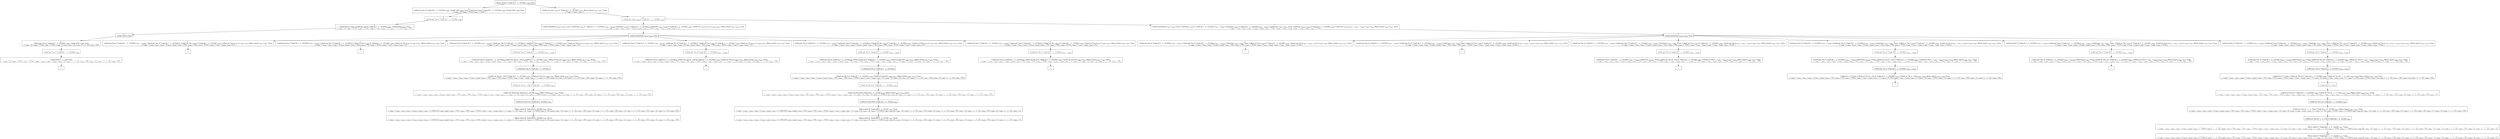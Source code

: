 digraph {
    graph [rankdir=TB
          ,bgcolor=transparent];
    node [shape=box
         ,fillcolor=white
         ,style=filled];
    0 [label=<O <BR/> Memo check (C Triple [[] 1 : 2 : [3] [0]]) v<SUB>1380</SUB> Trueo>];
    1 [label=<C <BR/> Unfold get One (C Triple [[] 1 : 2 : [3] [0]]) v<SUB>1408</SUB>, Unfold isNil v<SUB>1408</SUB> Trueo, Unfold get Two (C Triple [[] 1 : 2 : [3] [0]]) v<SUB>1409</SUB>, Unfold isNil v<SUB>1409</SUB> Trueo <BR/>  [ v<SUB>1380</SUB> &rarr; [], v<SUB>1406</SUB> &rarr; Trueo, v<SUB>1407</SUB> &rarr; Trueo ] >];
    2 [label=<C <BR/> Unfold one_step v<SUB>1410</SUB> (C Triple [[] 1 : 2 : [3] [0]]) v<SUB>1412</SUB>, Memo check v<SUB>1412</SUB> v<SUB>1411</SUB> Trueo <BR/>  [ v<SUB>1380</SUB> &rarr; v<SUB>1410</SUB> : v<SUB>1411</SUB> ] >];
    3 [label=<O <BR/> Unfold get One (C Triple [[] 1 : 2 : [3] [0]]) v<SUB>1408</SUB>>];
    4 [label=<C <BR/> Unfold isNil [] Trueo, Unfold get Two (C Triple [[] 1 : 2 : [3] [0]]) v<SUB>1409</SUB>, Unfold isNil v<SUB>1409</SUB> Trueo <BR/>  [ v<SUB>1380</SUB> &rarr; [], v<SUB>1406</SUB> &rarr; Trueo, v<SUB>1407</SUB> &rarr; Trueo, v<SUB>1408</SUB> &rarr; v<SUB>1413</SUB>, v<SUB>1413</SUB> &rarr; [], v<SUB>1414</SUB> &rarr; 1 : 2 : [3], v<SUB>1415</SUB> &rarr; [0] ] >];
    5 [label=<O <BR/> Unfold isNil [] Trueo>];
    6 [label=<C <BR/> Unfold get Two (C Triple [[] 1 : 2 : [3] [0]]) v<SUB>1409</SUB>, Unfold isNil v<SUB>1409</SUB> Trueo <BR/>  [ v<SUB>1380</SUB> &rarr; [], v<SUB>1406</SUB> &rarr; Trueo, v<SUB>1407</SUB> &rarr; Trueo, v<SUB>1408</SUB> &rarr; v<SUB>1413</SUB>, v<SUB>1413</SUB> &rarr; [], v<SUB>1414</SUB> &rarr; 1 : 2 : [3], v<SUB>1415</SUB> &rarr; [0] ] >];
    7 [label=<O <BR/> Unfold get Two (C Triple [[] 1 : 2 : [3] [0]]) v<SUB>1409</SUB>>];
    8 [label=<C <BR/> Unfold isNil (1 : 2 : [3]) Trueo <BR/>  [ v<SUB>1380</SUB> &rarr; [], v<SUB>1406</SUB> &rarr; Trueo, v<SUB>1407</SUB> &rarr; Trueo, v<SUB>1408</SUB> &rarr; v<SUB>1413</SUB>, v<SUB>1409</SUB> &rarr; v<SUB>1419</SUB>, v<SUB>1413</SUB> &rarr; [], v<SUB>1414</SUB> &rarr; 1 : 2 : [3], v<SUB>1415</SUB> &rarr; [0], v<SUB>1418</SUB> &rarr; [], v<SUB>1419</SUB> &rarr; 1 : 2 : [3], v<SUB>1420</SUB> &rarr; [0] ] >];
    9 [label=<_|_>];
    10 [label=<O <BR/> Unfold one_step v<SUB>1410</SUB> (C Triple [[] 1 : 2 : [3] [0]]) v<SUB>1412</SUB>>];
    11 [label=<C <BR/> Unfold notEqStick v<SUB>1413</SUB> v<SUB>1414</SUB> Trueo, Unfold get v<SUB>1413</SUB> (C Triple [[] 1 : 2 : [3] [0]]) (v<SUB>1417</SUB> : v<SUB>1418</SUB>), Unfold get v<SUB>1414</SUB> (C Triple [[] 1 : 2 : [3] [0]]) [], Unfold set v<SUB>1413</SUB> v<SUB>1418</SUB> (C Triple [[] 1 : 2 : [3] [0]]) v<SUB>1420</SUB>, Unfold set v<SUB>1414</SUB> [v<SUB>1417</SUB>] v<SUB>1420</SUB> v<SUB>1412</SUB>, Memo check v<SUB>1412</SUB> v<SUB>1411</SUB> Trueo <BR/>  [ v<SUB>1380</SUB> &rarr; v<SUB>1410</SUB> : v<SUB>1411</SUB>, v<SUB>1410</SUB> &rarr; (v<SUB>1413</SUB>, v<SUB>1414</SUB>), v<SUB>1415</SUB> &rarr; Trueo, v<SUB>1416</SUB> &rarr; v<SUB>1417</SUB> : v<SUB>1418</SUB>, v<SUB>1419</SUB> &rarr; [] ] >];
    12 [label=<C <BR/> Unfold notEqStick v<SUB>1413</SUB> v<SUB>1414</SUB> Trueo, Unfold get v<SUB>1413</SUB> (C Triple [[] 1 : 2 : [3] [0]]) (v<SUB>1417</SUB> : v<SUB>1418</SUB>), Unfold get v<SUB>1414</SUB> (C Triple [[] 1 : 2 : [3] [0]]) (v<SUB>1421</SUB> : v<SUB>1422</SUB>), Unfold less v<SUB>1417</SUB> v<SUB>1421</SUB> Trueo, Unfold set v<SUB>1413</SUB> v<SUB>1418</SUB> (C Triple [[] 1 : 2 : [3] [0]]) v<SUB>1424</SUB>, Unfold set v<SUB>1414</SUB> (v<SUB>1417</SUB> : v<SUB>1421</SUB> : v<SUB>1422</SUB>) v<SUB>1424</SUB> v<SUB>1412</SUB>, Memo check v<SUB>1412</SUB> v<SUB>1411</SUB> Trueo <BR/>  [ v<SUB>1380</SUB> &rarr; v<SUB>1410</SUB> : v<SUB>1411</SUB>, v<SUB>1410</SUB> &rarr; (v<SUB>1413</SUB>, v<SUB>1414</SUB>), v<SUB>1415</SUB> &rarr; Trueo, v<SUB>1416</SUB> &rarr; v<SUB>1417</SUB> : v<SUB>1418</SUB>, v<SUB>1419</SUB> &rarr; v<SUB>1421</SUB> : v<SUB>1422</SUB>, v<SUB>1423</SUB> &rarr; Trueo ] >];
    13 [label=<O <BR/> Unfold notEqStick v<SUB>1413</SUB> v<SUB>1414</SUB> Trueo>];
    14 [label=<C <BR/> Unfold get One (C Triple [[] 1 : 2 : [3] [0]]) (v<SUB>1417</SUB> : v<SUB>1418</SUB>), Unfold get Two (C Triple [[] 1 : 2 : [3] [0]]) [], Unfold set One v<SUB>1418</SUB> (C Triple [[] 1 : 2 : [3] [0]]) v<SUB>1420</SUB>, Unfold set Two [v<SUB>1417</SUB>] v<SUB>1420</SUB> v<SUB>1412</SUB>, Memo check v<SUB>1412</SUB> v<SUB>1411</SUB> Trueo <BR/>  [ v<SUB>1380</SUB> &rarr; v<SUB>1410</SUB> : v<SUB>1411</SUB>, v<SUB>1410</SUB> &rarr; (v<SUB>1413</SUB>, v<SUB>1414</SUB>), v<SUB>1413</SUB> &rarr; One, v<SUB>1414</SUB> &rarr; Two, v<SUB>1415</SUB> &rarr; Trueo, v<SUB>1416</SUB> &rarr; v<SUB>1417</SUB> : v<SUB>1418</SUB>, v<SUB>1419</SUB> &rarr; [] ] >];
    15 [label=<C <BR/> Unfold get One (C Triple [[] 1 : 2 : [3] [0]]) (v<SUB>1417</SUB> : v<SUB>1418</SUB>), Unfold get Thr (C Triple [[] 1 : 2 : [3] [0]]) [], Unfold set One v<SUB>1418</SUB> (C Triple [[] 1 : 2 : [3] [0]]) v<SUB>1420</SUB>, Unfold set Thr [v<SUB>1417</SUB>] v<SUB>1420</SUB> v<SUB>1412</SUB>, Memo check v<SUB>1412</SUB> v<SUB>1411</SUB> Trueo <BR/>  [ v<SUB>1380</SUB> &rarr; v<SUB>1410</SUB> : v<SUB>1411</SUB>, v<SUB>1410</SUB> &rarr; (v<SUB>1413</SUB>, v<SUB>1414</SUB>), v<SUB>1413</SUB> &rarr; One, v<SUB>1414</SUB> &rarr; Thr, v<SUB>1415</SUB> &rarr; Trueo, v<SUB>1416</SUB> &rarr; v<SUB>1417</SUB> : v<SUB>1418</SUB>, v<SUB>1419</SUB> &rarr; [] ] >];
    16 [label=<C <BR/> Unfold get Two (C Triple [[] 1 : 2 : [3] [0]]) (v<SUB>1417</SUB> : v<SUB>1418</SUB>), Unfold get One (C Triple [[] 1 : 2 : [3] [0]]) [], Unfold set Two v<SUB>1418</SUB> (C Triple [[] 1 : 2 : [3] [0]]) v<SUB>1420</SUB>, Unfold set One [v<SUB>1417</SUB>] v<SUB>1420</SUB> v<SUB>1412</SUB>, Memo check v<SUB>1412</SUB> v<SUB>1411</SUB> Trueo <BR/>  [ v<SUB>1380</SUB> &rarr; v<SUB>1410</SUB> : v<SUB>1411</SUB>, v<SUB>1410</SUB> &rarr; (v<SUB>1413</SUB>, v<SUB>1414</SUB>), v<SUB>1413</SUB> &rarr; Two, v<SUB>1414</SUB> &rarr; One, v<SUB>1415</SUB> &rarr; Trueo, v<SUB>1416</SUB> &rarr; v<SUB>1417</SUB> : v<SUB>1418</SUB>, v<SUB>1419</SUB> &rarr; [] ] >];
    17 [label=<C <BR/> Unfold get Two (C Triple [[] 1 : 2 : [3] [0]]) (v<SUB>1417</SUB> : v<SUB>1418</SUB>), Unfold get Thr (C Triple [[] 1 : 2 : [3] [0]]) [], Unfold set Two v<SUB>1418</SUB> (C Triple [[] 1 : 2 : [3] [0]]) v<SUB>1420</SUB>, Unfold set Thr [v<SUB>1417</SUB>] v<SUB>1420</SUB> v<SUB>1412</SUB>, Memo check v<SUB>1412</SUB> v<SUB>1411</SUB> Trueo <BR/>  [ v<SUB>1380</SUB> &rarr; v<SUB>1410</SUB> : v<SUB>1411</SUB>, v<SUB>1410</SUB> &rarr; (v<SUB>1413</SUB>, v<SUB>1414</SUB>), v<SUB>1413</SUB> &rarr; Two, v<SUB>1414</SUB> &rarr; Thr, v<SUB>1415</SUB> &rarr; Trueo, v<SUB>1416</SUB> &rarr; v<SUB>1417</SUB> : v<SUB>1418</SUB>, v<SUB>1419</SUB> &rarr; [] ] >];
    18 [label=<C <BR/> Unfold get Thr (C Triple [[] 1 : 2 : [3] [0]]) (v<SUB>1417</SUB> : v<SUB>1418</SUB>), Unfold get One (C Triple [[] 1 : 2 : [3] [0]]) [], Unfold set Thr v<SUB>1418</SUB> (C Triple [[] 1 : 2 : [3] [0]]) v<SUB>1420</SUB>, Unfold set One [v<SUB>1417</SUB>] v<SUB>1420</SUB> v<SUB>1412</SUB>, Memo check v<SUB>1412</SUB> v<SUB>1411</SUB> Trueo <BR/>  [ v<SUB>1380</SUB> &rarr; v<SUB>1410</SUB> : v<SUB>1411</SUB>, v<SUB>1410</SUB> &rarr; (v<SUB>1413</SUB>, v<SUB>1414</SUB>), v<SUB>1413</SUB> &rarr; Thr, v<SUB>1414</SUB> &rarr; One, v<SUB>1415</SUB> &rarr; Trueo, v<SUB>1416</SUB> &rarr; v<SUB>1417</SUB> : v<SUB>1418</SUB>, v<SUB>1419</SUB> &rarr; [] ] >];
    19 [label=<C <BR/> Unfold get Thr (C Triple [[] 1 : 2 : [3] [0]]) (v<SUB>1417</SUB> : v<SUB>1418</SUB>), Unfold get Two (C Triple [[] 1 : 2 : [3] [0]]) [], Unfold set Thr v<SUB>1418</SUB> (C Triple [[] 1 : 2 : [3] [0]]) v<SUB>1420</SUB>, Unfold set Two [v<SUB>1417</SUB>] v<SUB>1420</SUB> v<SUB>1412</SUB>, Memo check v<SUB>1412</SUB> v<SUB>1411</SUB> Trueo <BR/>  [ v<SUB>1380</SUB> &rarr; v<SUB>1410</SUB> : v<SUB>1411</SUB>, v<SUB>1410</SUB> &rarr; (v<SUB>1413</SUB>, v<SUB>1414</SUB>), v<SUB>1413</SUB> &rarr; Thr, v<SUB>1414</SUB> &rarr; Two, v<SUB>1415</SUB> &rarr; Trueo, v<SUB>1416</SUB> &rarr; v<SUB>1417</SUB> : v<SUB>1418</SUB>, v<SUB>1419</SUB> &rarr; [] ] >];
    20 [label=<_|_>];
    21 [label=<_|_>];
    22 [label=<O <BR/> Unfold get Two (C Triple [[] 1 : 2 : [3] [0]]) (v<SUB>1417</SUB> : v<SUB>1418</SUB>)>];
    23 [label=<C <BR/> Unfold get One (C Triple [[] 1 : 2 : [3] [0]]) [], Unfold set Two (2 : [3]) (C Triple [[] 1 : 2 : [3] [0]]) v<SUB>1420</SUB>, Unfold set One [1] v<SUB>1420</SUB> v<SUB>1412</SUB>, Memo check v<SUB>1412</SUB> v<SUB>1411</SUB> Trueo <BR/>  [ v<SUB>1380</SUB> &rarr; v<SUB>1410</SUB> : v<SUB>1411</SUB>, v<SUB>1410</SUB> &rarr; (v<SUB>1413</SUB>, v<SUB>1414</SUB>), v<SUB>1413</SUB> &rarr; Two, v<SUB>1414</SUB> &rarr; One, v<SUB>1415</SUB> &rarr; Trueo, v<SUB>1416</SUB> &rarr; v<SUB>1417</SUB> : v<SUB>1418</SUB>, v<SUB>1417</SUB> &rarr; 1, v<SUB>1418</SUB> &rarr; 2 : [3], v<SUB>1419</SUB> &rarr; [], v<SUB>1425</SUB> &rarr; [], v<SUB>1426</SUB> &rarr; 1 : 2 : [3], v<SUB>1427</SUB> &rarr; [0] ] >];
    24 [label=<O <BR/> Unfold get One (C Triple [[] 1 : 2 : [3] [0]]) []>];
    25 [label=<C <BR/> Unfold set Two (2 : [3]) (C Triple [[] 1 : 2 : [3] [0]]) v<SUB>1420</SUB>, Unfold set One [1] v<SUB>1420</SUB> v<SUB>1412</SUB>, Memo check v<SUB>1412</SUB> v<SUB>1411</SUB> Trueo <BR/>  [ v<SUB>1380</SUB> &rarr; v<SUB>1410</SUB> : v<SUB>1411</SUB>, v<SUB>1410</SUB> &rarr; (v<SUB>1413</SUB>, v<SUB>1414</SUB>), v<SUB>1413</SUB> &rarr; Two, v<SUB>1414</SUB> &rarr; One, v<SUB>1415</SUB> &rarr; Trueo, v<SUB>1416</SUB> &rarr; v<SUB>1417</SUB> : v<SUB>1418</SUB>, v<SUB>1417</SUB> &rarr; 1, v<SUB>1418</SUB> &rarr; 2 : [3], v<SUB>1419</SUB> &rarr; [], v<SUB>1425</SUB> &rarr; [], v<SUB>1426</SUB> &rarr; 1 : 2 : [3], v<SUB>1427</SUB> &rarr; [0], v<SUB>1428</SUB> &rarr; [], v<SUB>1429</SUB> &rarr; 1 : 2 : [3], v<SUB>1430</SUB> &rarr; [0] ] >];
    26 [label=<O <BR/> Unfold set Two (2 : [3]) (C Triple [[] 1 : 2 : [3] [0]]) v<SUB>1420</SUB>>];
    27 [label=<C <BR/> Unfold set One [1] (C Triple [[] 2 : [3] [0]]) v<SUB>1412</SUB>, Memo check v<SUB>1412</SUB> v<SUB>1411</SUB> Trueo <BR/>  [ v<SUB>1380</SUB> &rarr; v<SUB>1410</SUB> : v<SUB>1411</SUB>, v<SUB>1410</SUB> &rarr; (v<SUB>1413</SUB>, v<SUB>1414</SUB>), v<SUB>1413</SUB> &rarr; Two, v<SUB>1414</SUB> &rarr; One, v<SUB>1415</SUB> &rarr; Trueo, v<SUB>1416</SUB> &rarr; v<SUB>1417</SUB> : v<SUB>1418</SUB>, v<SUB>1417</SUB> &rarr; 1, v<SUB>1418</SUB> &rarr; 2 : [3], v<SUB>1419</SUB> &rarr; [], v<SUB>1420</SUB> &rarr; C Triple [v<SUB>1431</SUB> 2 : [3] v<SUB>1433</SUB>], v<SUB>1425</SUB> &rarr; [], v<SUB>1426</SUB> &rarr; 1 : 2 : [3], v<SUB>1427</SUB> &rarr; [0], v<SUB>1428</SUB> &rarr; [], v<SUB>1429</SUB> &rarr; 1 : 2 : [3], v<SUB>1430</SUB> &rarr; [0], v<SUB>1431</SUB> &rarr; [], v<SUB>1432</SUB> &rarr; 1 : 2 : [3], v<SUB>1433</SUB> &rarr; [0] ] >];
    28 [label=<O <BR/> Unfold set One [1] (C Triple [[] 2 : [3] [0]]) v<SUB>1412</SUB>>];
    29 [label=<C <BR/> Memo check (C Triple [[1] 2 : [3] [0]]) v<SUB>1411</SUB> Trueo <BR/>  [ v<SUB>1380</SUB> &rarr; v<SUB>1410</SUB> : v<SUB>1411</SUB>, v<SUB>1410</SUB> &rarr; (v<SUB>1413</SUB>, v<SUB>1414</SUB>), v<SUB>1412</SUB> &rarr; C Triple [[1] v<SUB>1435</SUB> v<SUB>1436</SUB>], v<SUB>1413</SUB> &rarr; Two, v<SUB>1414</SUB> &rarr; One, v<SUB>1415</SUB> &rarr; Trueo, v<SUB>1416</SUB> &rarr; v<SUB>1417</SUB> : v<SUB>1418</SUB>, v<SUB>1417</SUB> &rarr; 1, v<SUB>1418</SUB> &rarr; 2 : [3], v<SUB>1419</SUB> &rarr; [], v<SUB>1420</SUB> &rarr; C Triple [v<SUB>1431</SUB> 2 : [3] v<SUB>1433</SUB>], v<SUB>1425</SUB> &rarr; [], v<SUB>1426</SUB> &rarr; 1 : 2 : [3], v<SUB>1427</SUB> &rarr; [0], v<SUB>1428</SUB> &rarr; [], v<SUB>1429</SUB> &rarr; 1 : 2 : [3], v<SUB>1430</SUB> &rarr; [0], v<SUB>1431</SUB> &rarr; [], v<SUB>1432</SUB> &rarr; 1 : 2 : [3], v<SUB>1433</SUB> &rarr; [0], v<SUB>1434</SUB> &rarr; [], v<SUB>1435</SUB> &rarr; 2 : [3], v<SUB>1436</SUB> &rarr; [0] ] >];
    30 [label=<Leaf <BR/> Memo check (C Triple [[1] 2 : [3] [0]]) v<SUB>1411</SUB> Trueo <BR/>  [ v<SUB>1380</SUB> &rarr; v<SUB>1410</SUB> : v<SUB>1411</SUB>, v<SUB>1410</SUB> &rarr; (v<SUB>1413</SUB>, v<SUB>1414</SUB>), v<SUB>1412</SUB> &rarr; C Triple [[1] v<SUB>1435</SUB> v<SUB>1436</SUB>], v<SUB>1413</SUB> &rarr; Two, v<SUB>1414</SUB> &rarr; One, v<SUB>1415</SUB> &rarr; Trueo, v<SUB>1416</SUB> &rarr; v<SUB>1417</SUB> : v<SUB>1418</SUB>, v<SUB>1417</SUB> &rarr; 1, v<SUB>1418</SUB> &rarr; 2 : [3], v<SUB>1419</SUB> &rarr; [], v<SUB>1420</SUB> &rarr; C Triple [v<SUB>1431</SUB> 2 : [3] v<SUB>1433</SUB>], v<SUB>1425</SUB> &rarr; [], v<SUB>1426</SUB> &rarr; 1 : 2 : [3], v<SUB>1427</SUB> &rarr; [0], v<SUB>1428</SUB> &rarr; [], v<SUB>1429</SUB> &rarr; 1 : 2 : [3], v<SUB>1430</SUB> &rarr; [0], v<SUB>1431</SUB> &rarr; [], v<SUB>1432</SUB> &rarr; 1 : 2 : [3], v<SUB>1433</SUB> &rarr; [0], v<SUB>1434</SUB> &rarr; [], v<SUB>1435</SUB> &rarr; 2 : [3], v<SUB>1436</SUB> &rarr; [0] ] >];
    31 [label=<O <BR/> Unfold get Two (C Triple [[] 1 : 2 : [3] [0]]) (v<SUB>1417</SUB> : v<SUB>1418</SUB>)>];
    32 [label=<C <BR/> Unfold get Thr (C Triple [[] 1 : 2 : [3] [0]]) [], Unfold set Two (2 : [3]) (C Triple [[] 1 : 2 : [3] [0]]) v<SUB>1420</SUB>, Unfold set Thr [1] v<SUB>1420</SUB> v<SUB>1412</SUB>, Memo check v<SUB>1412</SUB> v<SUB>1411</SUB> Trueo <BR/>  [ v<SUB>1380</SUB> &rarr; v<SUB>1410</SUB> : v<SUB>1411</SUB>, v<SUB>1410</SUB> &rarr; (v<SUB>1413</SUB>, v<SUB>1414</SUB>), v<SUB>1413</SUB> &rarr; Two, v<SUB>1414</SUB> &rarr; Thr, v<SUB>1415</SUB> &rarr; Trueo, v<SUB>1416</SUB> &rarr; v<SUB>1417</SUB> : v<SUB>1418</SUB>, v<SUB>1417</SUB> &rarr; 1, v<SUB>1418</SUB> &rarr; 2 : [3], v<SUB>1419</SUB> &rarr; [], v<SUB>1425</SUB> &rarr; [], v<SUB>1426</SUB> &rarr; 1 : 2 : [3], v<SUB>1427</SUB> &rarr; [0] ] >];
    33 [label=<_|_>];
    34 [label=<O <BR/> Unfold get Thr (C Triple [[] 1 : 2 : [3] [0]]) (v<SUB>1417</SUB> : v<SUB>1418</SUB>)>];
    35 [label=<C <BR/> Unfold get One (C Triple [[] 1 : 2 : [3] [0]]) [], Unfold set Thr [] (C Triple [[] 1 : 2 : [3] [0]]) v<SUB>1420</SUB>, Unfold set One [0] v<SUB>1420</SUB> v<SUB>1412</SUB>, Memo check v<SUB>1412</SUB> v<SUB>1411</SUB> Trueo <BR/>  [ v<SUB>1380</SUB> &rarr; v<SUB>1410</SUB> : v<SUB>1411</SUB>, v<SUB>1410</SUB> &rarr; (v<SUB>1413</SUB>, v<SUB>1414</SUB>), v<SUB>1413</SUB> &rarr; Thr, v<SUB>1414</SUB> &rarr; One, v<SUB>1415</SUB> &rarr; Trueo, v<SUB>1416</SUB> &rarr; v<SUB>1417</SUB> : v<SUB>1418</SUB>, v<SUB>1417</SUB> &rarr; 0, v<SUB>1418</SUB> &rarr; [], v<SUB>1419</SUB> &rarr; [], v<SUB>1425</SUB> &rarr; [], v<SUB>1426</SUB> &rarr; 1 : 2 : [3], v<SUB>1427</SUB> &rarr; [0] ] >];
    36 [label=<O <BR/> Unfold get One (C Triple [[] 1 : 2 : [3] [0]]) []>];
    37 [label=<C <BR/> Unfold set Thr [] (C Triple [[] 1 : 2 : [3] [0]]) v<SUB>1420</SUB>, Unfold set One [0] v<SUB>1420</SUB> v<SUB>1412</SUB>, Memo check v<SUB>1412</SUB> v<SUB>1411</SUB> Trueo <BR/>  [ v<SUB>1380</SUB> &rarr; v<SUB>1410</SUB> : v<SUB>1411</SUB>, v<SUB>1410</SUB> &rarr; (v<SUB>1413</SUB>, v<SUB>1414</SUB>), v<SUB>1413</SUB> &rarr; Thr, v<SUB>1414</SUB> &rarr; One, v<SUB>1415</SUB> &rarr; Trueo, v<SUB>1416</SUB> &rarr; v<SUB>1417</SUB> : v<SUB>1418</SUB>, v<SUB>1417</SUB> &rarr; 0, v<SUB>1418</SUB> &rarr; [], v<SUB>1419</SUB> &rarr; [], v<SUB>1425</SUB> &rarr; [], v<SUB>1426</SUB> &rarr; 1 : 2 : [3], v<SUB>1427</SUB> &rarr; [0], v<SUB>1428</SUB> &rarr; [], v<SUB>1429</SUB> &rarr; 1 : 2 : [3], v<SUB>1430</SUB> &rarr; [0] ] >];
    38 [label=<O <BR/> Unfold set Thr [] (C Triple [[] 1 : 2 : [3] [0]]) v<SUB>1420</SUB>>];
    39 [label=<C <BR/> Unfold set One [0] (C Triple [[] 1 : 2 : [3] []]) v<SUB>1412</SUB>, Memo check v<SUB>1412</SUB> v<SUB>1411</SUB> Trueo <BR/>  [ v<SUB>1380</SUB> &rarr; v<SUB>1410</SUB> : v<SUB>1411</SUB>, v<SUB>1410</SUB> &rarr; (v<SUB>1413</SUB>, v<SUB>1414</SUB>), v<SUB>1413</SUB> &rarr; Thr, v<SUB>1414</SUB> &rarr; One, v<SUB>1415</SUB> &rarr; Trueo, v<SUB>1416</SUB> &rarr; v<SUB>1417</SUB> : v<SUB>1418</SUB>, v<SUB>1417</SUB> &rarr; 0, v<SUB>1418</SUB> &rarr; [], v<SUB>1419</SUB> &rarr; [], v<SUB>1420</SUB> &rarr; C Triple [v<SUB>1431</SUB> v<SUB>1432</SUB> []], v<SUB>1425</SUB> &rarr; [], v<SUB>1426</SUB> &rarr; 1 : 2 : [3], v<SUB>1427</SUB> &rarr; [0], v<SUB>1428</SUB> &rarr; [], v<SUB>1429</SUB> &rarr; 1 : 2 : [3], v<SUB>1430</SUB> &rarr; [0], v<SUB>1431</SUB> &rarr; [], v<SUB>1432</SUB> &rarr; 1 : 2 : [3], v<SUB>1433</SUB> &rarr; [0] ] >];
    40 [label=<O <BR/> Unfold set One [0] (C Triple [[] 1 : 2 : [3] []]) v<SUB>1412</SUB>>];
    41 [label=<C <BR/> Memo check (C Triple [[0] 1 : 2 : [3] []]) v<SUB>1411</SUB> Trueo <BR/>  [ v<SUB>1380</SUB> &rarr; v<SUB>1410</SUB> : v<SUB>1411</SUB>, v<SUB>1410</SUB> &rarr; (v<SUB>1413</SUB>, v<SUB>1414</SUB>), v<SUB>1412</SUB> &rarr; C Triple [[0] v<SUB>1435</SUB> v<SUB>1436</SUB>], v<SUB>1413</SUB> &rarr; Thr, v<SUB>1414</SUB> &rarr; One, v<SUB>1415</SUB> &rarr; Trueo, v<SUB>1416</SUB> &rarr; v<SUB>1417</SUB> : v<SUB>1418</SUB>, v<SUB>1417</SUB> &rarr; 0, v<SUB>1418</SUB> &rarr; [], v<SUB>1419</SUB> &rarr; [], v<SUB>1420</SUB> &rarr; C Triple [v<SUB>1431</SUB> v<SUB>1432</SUB> []], v<SUB>1425</SUB> &rarr; [], v<SUB>1426</SUB> &rarr; 1 : 2 : [3], v<SUB>1427</SUB> &rarr; [0], v<SUB>1428</SUB> &rarr; [], v<SUB>1429</SUB> &rarr; 1 : 2 : [3], v<SUB>1430</SUB> &rarr; [0], v<SUB>1431</SUB> &rarr; [], v<SUB>1432</SUB> &rarr; 1 : 2 : [3], v<SUB>1433</SUB> &rarr; [0], v<SUB>1434</SUB> &rarr; [], v<SUB>1435</SUB> &rarr; 1 : 2 : [3], v<SUB>1436</SUB> &rarr; [] ] >];
    42 [label=<Leaf <BR/> Memo check (C Triple [[0] 1 : 2 : [3] []]) v<SUB>1411</SUB> Trueo <BR/>  [ v<SUB>1380</SUB> &rarr; v<SUB>1410</SUB> : v<SUB>1411</SUB>, v<SUB>1410</SUB> &rarr; (v<SUB>1413</SUB>, v<SUB>1414</SUB>), v<SUB>1412</SUB> &rarr; C Triple [[0] v<SUB>1435</SUB> v<SUB>1436</SUB>], v<SUB>1413</SUB> &rarr; Thr, v<SUB>1414</SUB> &rarr; One, v<SUB>1415</SUB> &rarr; Trueo, v<SUB>1416</SUB> &rarr; v<SUB>1417</SUB> : v<SUB>1418</SUB>, v<SUB>1417</SUB> &rarr; 0, v<SUB>1418</SUB> &rarr; [], v<SUB>1419</SUB> &rarr; [], v<SUB>1420</SUB> &rarr; C Triple [v<SUB>1431</SUB> v<SUB>1432</SUB> []], v<SUB>1425</SUB> &rarr; [], v<SUB>1426</SUB> &rarr; 1 : 2 : [3], v<SUB>1427</SUB> &rarr; [0], v<SUB>1428</SUB> &rarr; [], v<SUB>1429</SUB> &rarr; 1 : 2 : [3], v<SUB>1430</SUB> &rarr; [0], v<SUB>1431</SUB> &rarr; [], v<SUB>1432</SUB> &rarr; 1 : 2 : [3], v<SUB>1433</SUB> &rarr; [0], v<SUB>1434</SUB> &rarr; [], v<SUB>1435</SUB> &rarr; 1 : 2 : [3], v<SUB>1436</SUB> &rarr; [] ] >];
    43 [label=<O <BR/> Unfold get Thr (C Triple [[] 1 : 2 : [3] [0]]) (v<SUB>1417</SUB> : v<SUB>1418</SUB>)>];
    44 [label=<C <BR/> Unfold get Two (C Triple [[] 1 : 2 : [3] [0]]) [], Unfold set Thr [] (C Triple [[] 1 : 2 : [3] [0]]) v<SUB>1420</SUB>, Unfold set Two [0] v<SUB>1420</SUB> v<SUB>1412</SUB>, Memo check v<SUB>1412</SUB> v<SUB>1411</SUB> Trueo <BR/>  [ v<SUB>1380</SUB> &rarr; v<SUB>1410</SUB> : v<SUB>1411</SUB>, v<SUB>1410</SUB> &rarr; (v<SUB>1413</SUB>, v<SUB>1414</SUB>), v<SUB>1413</SUB> &rarr; Thr, v<SUB>1414</SUB> &rarr; Two, v<SUB>1415</SUB> &rarr; Trueo, v<SUB>1416</SUB> &rarr; v<SUB>1417</SUB> : v<SUB>1418</SUB>, v<SUB>1417</SUB> &rarr; 0, v<SUB>1418</SUB> &rarr; [], v<SUB>1419</SUB> &rarr; [], v<SUB>1425</SUB> &rarr; [], v<SUB>1426</SUB> &rarr; 1 : 2 : [3], v<SUB>1427</SUB> &rarr; [0] ] >];
    45 [label=<_|_>];
    46 [label=<O <BR/> Unfold notEqStick v<SUB>1413</SUB> v<SUB>1414</SUB> Trueo>];
    47 [label=<C <BR/> Unfold get One (C Triple [[] 1 : 2 : [3] [0]]) (v<SUB>1417</SUB> : v<SUB>1418</SUB>), Unfold get Two (C Triple [[] 1 : 2 : [3] [0]]) (v<SUB>1421</SUB> : v<SUB>1422</SUB>), Unfold less v<SUB>1417</SUB> v<SUB>1421</SUB> Trueo, Unfold set One v<SUB>1418</SUB> (C Triple [[] 1 : 2 : [3] [0]]) v<SUB>1424</SUB>, Unfold set Two (v<SUB>1417</SUB> : v<SUB>1421</SUB> : v<SUB>1422</SUB>) v<SUB>1424</SUB> v<SUB>1412</SUB>, Memo check v<SUB>1412</SUB> v<SUB>1411</SUB> Trueo <BR/>  [ v<SUB>1380</SUB> &rarr; v<SUB>1410</SUB> : v<SUB>1411</SUB>, v<SUB>1410</SUB> &rarr; (v<SUB>1413</SUB>, v<SUB>1414</SUB>), v<SUB>1413</SUB> &rarr; One, v<SUB>1414</SUB> &rarr; Two, v<SUB>1415</SUB> &rarr; Trueo, v<SUB>1416</SUB> &rarr; v<SUB>1417</SUB> : v<SUB>1418</SUB>, v<SUB>1419</SUB> &rarr; v<SUB>1421</SUB> : v<SUB>1422</SUB>, v<SUB>1423</SUB> &rarr; Trueo ] >];
    48 [label=<C <BR/> Unfold get One (C Triple [[] 1 : 2 : [3] [0]]) (v<SUB>1417</SUB> : v<SUB>1418</SUB>), Unfold get Thr (C Triple [[] 1 : 2 : [3] [0]]) (v<SUB>1421</SUB> : v<SUB>1422</SUB>), Unfold less v<SUB>1417</SUB> v<SUB>1421</SUB> Trueo, Unfold set One v<SUB>1418</SUB> (C Triple [[] 1 : 2 : [3] [0]]) v<SUB>1424</SUB>, Unfold set Thr (v<SUB>1417</SUB> : v<SUB>1421</SUB> : v<SUB>1422</SUB>) v<SUB>1424</SUB> v<SUB>1412</SUB>, Memo check v<SUB>1412</SUB> v<SUB>1411</SUB> Trueo <BR/>  [ v<SUB>1380</SUB> &rarr; v<SUB>1410</SUB> : v<SUB>1411</SUB>, v<SUB>1410</SUB> &rarr; (v<SUB>1413</SUB>, v<SUB>1414</SUB>), v<SUB>1413</SUB> &rarr; One, v<SUB>1414</SUB> &rarr; Thr, v<SUB>1415</SUB> &rarr; Trueo, v<SUB>1416</SUB> &rarr; v<SUB>1417</SUB> : v<SUB>1418</SUB>, v<SUB>1419</SUB> &rarr; v<SUB>1421</SUB> : v<SUB>1422</SUB>, v<SUB>1423</SUB> &rarr; Trueo ] >];
    49 [label=<C <BR/> Unfold get Two (C Triple [[] 1 : 2 : [3] [0]]) (v<SUB>1417</SUB> : v<SUB>1418</SUB>), Unfold get One (C Triple [[] 1 : 2 : [3] [0]]) (v<SUB>1421</SUB> : v<SUB>1422</SUB>), Unfold less v<SUB>1417</SUB> v<SUB>1421</SUB> Trueo, Unfold set Two v<SUB>1418</SUB> (C Triple [[] 1 : 2 : [3] [0]]) v<SUB>1424</SUB>, Unfold set One (v<SUB>1417</SUB> : v<SUB>1421</SUB> : v<SUB>1422</SUB>) v<SUB>1424</SUB> v<SUB>1412</SUB>, Memo check v<SUB>1412</SUB> v<SUB>1411</SUB> Trueo <BR/>  [ v<SUB>1380</SUB> &rarr; v<SUB>1410</SUB> : v<SUB>1411</SUB>, v<SUB>1410</SUB> &rarr; (v<SUB>1413</SUB>, v<SUB>1414</SUB>), v<SUB>1413</SUB> &rarr; Two, v<SUB>1414</SUB> &rarr; One, v<SUB>1415</SUB> &rarr; Trueo, v<SUB>1416</SUB> &rarr; v<SUB>1417</SUB> : v<SUB>1418</SUB>, v<SUB>1419</SUB> &rarr; v<SUB>1421</SUB> : v<SUB>1422</SUB>, v<SUB>1423</SUB> &rarr; Trueo ] >];
    50 [label=<C <BR/> Unfold get Two (C Triple [[] 1 : 2 : [3] [0]]) (v<SUB>1417</SUB> : v<SUB>1418</SUB>), Unfold get Thr (C Triple [[] 1 : 2 : [3] [0]]) (v<SUB>1421</SUB> : v<SUB>1422</SUB>), Unfold less v<SUB>1417</SUB> v<SUB>1421</SUB> Trueo, Unfold set Two v<SUB>1418</SUB> (C Triple [[] 1 : 2 : [3] [0]]) v<SUB>1424</SUB>, Unfold set Thr (v<SUB>1417</SUB> : v<SUB>1421</SUB> : v<SUB>1422</SUB>) v<SUB>1424</SUB> v<SUB>1412</SUB>, Memo check v<SUB>1412</SUB> v<SUB>1411</SUB> Trueo <BR/>  [ v<SUB>1380</SUB> &rarr; v<SUB>1410</SUB> : v<SUB>1411</SUB>, v<SUB>1410</SUB> &rarr; (v<SUB>1413</SUB>, v<SUB>1414</SUB>), v<SUB>1413</SUB> &rarr; Two, v<SUB>1414</SUB> &rarr; Thr, v<SUB>1415</SUB> &rarr; Trueo, v<SUB>1416</SUB> &rarr; v<SUB>1417</SUB> : v<SUB>1418</SUB>, v<SUB>1419</SUB> &rarr; v<SUB>1421</SUB> : v<SUB>1422</SUB>, v<SUB>1423</SUB> &rarr; Trueo ] >];
    51 [label=<C <BR/> Unfold get Thr (C Triple [[] 1 : 2 : [3] [0]]) (v<SUB>1417</SUB> : v<SUB>1418</SUB>), Unfold get One (C Triple [[] 1 : 2 : [3] [0]]) (v<SUB>1421</SUB> : v<SUB>1422</SUB>), Unfold less v<SUB>1417</SUB> v<SUB>1421</SUB> Trueo, Unfold set Thr v<SUB>1418</SUB> (C Triple [[] 1 : 2 : [3] [0]]) v<SUB>1424</SUB>, Unfold set One (v<SUB>1417</SUB> : v<SUB>1421</SUB> : v<SUB>1422</SUB>) v<SUB>1424</SUB> v<SUB>1412</SUB>, Memo check v<SUB>1412</SUB> v<SUB>1411</SUB> Trueo <BR/>  [ v<SUB>1380</SUB> &rarr; v<SUB>1410</SUB> : v<SUB>1411</SUB>, v<SUB>1410</SUB> &rarr; (v<SUB>1413</SUB>, v<SUB>1414</SUB>), v<SUB>1413</SUB> &rarr; Thr, v<SUB>1414</SUB> &rarr; One, v<SUB>1415</SUB> &rarr; Trueo, v<SUB>1416</SUB> &rarr; v<SUB>1417</SUB> : v<SUB>1418</SUB>, v<SUB>1419</SUB> &rarr; v<SUB>1421</SUB> : v<SUB>1422</SUB>, v<SUB>1423</SUB> &rarr; Trueo ] >];
    52 [label=<C <BR/> Unfold get Thr (C Triple [[] 1 : 2 : [3] [0]]) (v<SUB>1417</SUB> : v<SUB>1418</SUB>), Unfold get Two (C Triple [[] 1 : 2 : [3] [0]]) (v<SUB>1421</SUB> : v<SUB>1422</SUB>), Unfold less v<SUB>1417</SUB> v<SUB>1421</SUB> Trueo, Unfold set Thr v<SUB>1418</SUB> (C Triple [[] 1 : 2 : [3] [0]]) v<SUB>1424</SUB>, Unfold set Two (v<SUB>1417</SUB> : v<SUB>1421</SUB> : v<SUB>1422</SUB>) v<SUB>1424</SUB> v<SUB>1412</SUB>, Memo check v<SUB>1412</SUB> v<SUB>1411</SUB> Trueo <BR/>  [ v<SUB>1380</SUB> &rarr; v<SUB>1410</SUB> : v<SUB>1411</SUB>, v<SUB>1410</SUB> &rarr; (v<SUB>1413</SUB>, v<SUB>1414</SUB>), v<SUB>1413</SUB> &rarr; Thr, v<SUB>1414</SUB> &rarr; Two, v<SUB>1415</SUB> &rarr; Trueo, v<SUB>1416</SUB> &rarr; v<SUB>1417</SUB> : v<SUB>1418</SUB>, v<SUB>1419</SUB> &rarr; v<SUB>1421</SUB> : v<SUB>1422</SUB>, v<SUB>1423</SUB> &rarr; Trueo ] >];
    53 [label=<_|_>];
    54 [label=<_|_>];
    55 [label=<O <BR/> Unfold get Two (C Triple [[] 1 : 2 : [3] [0]]) (v<SUB>1417</SUB> : v<SUB>1418</SUB>)>];
    56 [label=<C <BR/> Unfold get One (C Triple [[] 1 : 2 : [3] [0]]) (v<SUB>1421</SUB> : v<SUB>1422</SUB>), Unfold less 1 v<SUB>1421</SUB> Trueo, Unfold set Two (2 : [3]) (C Triple [[] 1 : 2 : [3] [0]]) v<SUB>1424</SUB>, Unfold set One (1 : v<SUB>1421</SUB> : v<SUB>1422</SUB>) v<SUB>1424</SUB> v<SUB>1412</SUB>, Memo check v<SUB>1412</SUB> v<SUB>1411</SUB> Trueo <BR/>  [ v<SUB>1380</SUB> &rarr; v<SUB>1410</SUB> : v<SUB>1411</SUB>, v<SUB>1410</SUB> &rarr; (v<SUB>1413</SUB>, v<SUB>1414</SUB>), v<SUB>1413</SUB> &rarr; Two, v<SUB>1414</SUB> &rarr; One, v<SUB>1415</SUB> &rarr; Trueo, v<SUB>1416</SUB> &rarr; v<SUB>1417</SUB> : v<SUB>1418</SUB>, v<SUB>1417</SUB> &rarr; 1, v<SUB>1418</SUB> &rarr; 2 : [3], v<SUB>1419</SUB> &rarr; v<SUB>1421</SUB> : v<SUB>1422</SUB>, v<SUB>1423</SUB> &rarr; Trueo, v<SUB>1425</SUB> &rarr; [], v<SUB>1426</SUB> &rarr; 1 : 2 : [3], v<SUB>1427</SUB> &rarr; [0] ] >];
    57 [label=<_|_>];
    58 [label=<O <BR/> Unfold get Two (C Triple [[] 1 : 2 : [3] [0]]) (v<SUB>1417</SUB> : v<SUB>1418</SUB>)>];
    59 [label=<C <BR/> Unfold get Thr (C Triple [[] 1 : 2 : [3] [0]]) (v<SUB>1421</SUB> : v<SUB>1422</SUB>), Unfold less 1 v<SUB>1421</SUB> Trueo, Unfold set Two (2 : [3]) (C Triple [[] 1 : 2 : [3] [0]]) v<SUB>1424</SUB>, Unfold set Thr (1 : v<SUB>1421</SUB> : v<SUB>1422</SUB>) v<SUB>1424</SUB> v<SUB>1412</SUB>, Memo check v<SUB>1412</SUB> v<SUB>1411</SUB> Trueo <BR/>  [ v<SUB>1380</SUB> &rarr; v<SUB>1410</SUB> : v<SUB>1411</SUB>, v<SUB>1410</SUB> &rarr; (v<SUB>1413</SUB>, v<SUB>1414</SUB>), v<SUB>1413</SUB> &rarr; Two, v<SUB>1414</SUB> &rarr; Thr, v<SUB>1415</SUB> &rarr; Trueo, v<SUB>1416</SUB> &rarr; v<SUB>1417</SUB> : v<SUB>1418</SUB>, v<SUB>1417</SUB> &rarr; 1, v<SUB>1418</SUB> &rarr; 2 : [3], v<SUB>1419</SUB> &rarr; v<SUB>1421</SUB> : v<SUB>1422</SUB>, v<SUB>1423</SUB> &rarr; Trueo, v<SUB>1425</SUB> &rarr; [], v<SUB>1426</SUB> &rarr; 1 : 2 : [3], v<SUB>1427</SUB> &rarr; [0] ] >];
    60 [label=<O <BR/> Unfold get Thr (C Triple [[] 1 : 2 : [3] [0]]) (v<SUB>1421</SUB> : v<SUB>1422</SUB>)>];
    61 [label=<C <BR/> Unfold less 1 0 Trueo, Unfold set Two (2 : [3]) (C Triple [[] 1 : 2 : [3] [0]]) v<SUB>1424</SUB>, Unfold set Thr (1 : [0]) v<SUB>1424</SUB> v<SUB>1412</SUB>, Memo check v<SUB>1412</SUB> v<SUB>1411</SUB> Trueo <BR/>  [ v<SUB>1380</SUB> &rarr; v<SUB>1410</SUB> : v<SUB>1411</SUB>, v<SUB>1410</SUB> &rarr; (v<SUB>1413</SUB>, v<SUB>1414</SUB>), v<SUB>1413</SUB> &rarr; Two, v<SUB>1414</SUB> &rarr; Thr, v<SUB>1415</SUB> &rarr; Trueo, v<SUB>1416</SUB> &rarr; v<SUB>1417</SUB> : v<SUB>1418</SUB>, v<SUB>1417</SUB> &rarr; 1, v<SUB>1418</SUB> &rarr; 2 : [3], v<SUB>1419</SUB> &rarr; v<SUB>1421</SUB> : v<SUB>1422</SUB>, v<SUB>1421</SUB> &rarr; 0, v<SUB>1422</SUB> &rarr; [], v<SUB>1423</SUB> &rarr; Trueo, v<SUB>1425</SUB> &rarr; [], v<SUB>1426</SUB> &rarr; 1 : 2 : [3], v<SUB>1427</SUB> &rarr; [0], v<SUB>1428</SUB> &rarr; [], v<SUB>1429</SUB> &rarr; 1 : 2 : [3], v<SUB>1430</SUB> &rarr; [0] ] >];
    62 [label=<_|_>];
    63 [label=<O <BR/> Unfold get Thr (C Triple [[] 1 : 2 : [3] [0]]) (v<SUB>1417</SUB> : v<SUB>1418</SUB>)>];
    64 [label=<C <BR/> Unfold get One (C Triple [[] 1 : 2 : [3] [0]]) (v<SUB>1421</SUB> : v<SUB>1422</SUB>), Unfold less 0 v<SUB>1421</SUB> Trueo, Unfold set Thr [] (C Triple [[] 1 : 2 : [3] [0]]) v<SUB>1424</SUB>, Unfold set One (0 : v<SUB>1421</SUB> : v<SUB>1422</SUB>) v<SUB>1424</SUB> v<SUB>1412</SUB>, Memo check v<SUB>1412</SUB> v<SUB>1411</SUB> Trueo <BR/>  [ v<SUB>1380</SUB> &rarr; v<SUB>1410</SUB> : v<SUB>1411</SUB>, v<SUB>1410</SUB> &rarr; (v<SUB>1413</SUB>, v<SUB>1414</SUB>), v<SUB>1413</SUB> &rarr; Thr, v<SUB>1414</SUB> &rarr; One, v<SUB>1415</SUB> &rarr; Trueo, v<SUB>1416</SUB> &rarr; v<SUB>1417</SUB> : v<SUB>1418</SUB>, v<SUB>1417</SUB> &rarr; 0, v<SUB>1418</SUB> &rarr; [], v<SUB>1419</SUB> &rarr; v<SUB>1421</SUB> : v<SUB>1422</SUB>, v<SUB>1423</SUB> &rarr; Trueo, v<SUB>1425</SUB> &rarr; [], v<SUB>1426</SUB> &rarr; 1 : 2 : [3], v<SUB>1427</SUB> &rarr; [0] ] >];
    65 [label=<_|_>];
    66 [label=<O <BR/> Unfold get Thr (C Triple [[] 1 : 2 : [3] [0]]) (v<SUB>1417</SUB> : v<SUB>1418</SUB>)>];
    67 [label=<C <BR/> Unfold get Two (C Triple [[] 1 : 2 : [3] [0]]) (v<SUB>1421</SUB> : v<SUB>1422</SUB>), Unfold less 0 v<SUB>1421</SUB> Trueo, Unfold set Thr [] (C Triple [[] 1 : 2 : [3] [0]]) v<SUB>1424</SUB>, Unfold set Two (0 : v<SUB>1421</SUB> : v<SUB>1422</SUB>) v<SUB>1424</SUB> v<SUB>1412</SUB>, Memo check v<SUB>1412</SUB> v<SUB>1411</SUB> Trueo <BR/>  [ v<SUB>1380</SUB> &rarr; v<SUB>1410</SUB> : v<SUB>1411</SUB>, v<SUB>1410</SUB> &rarr; (v<SUB>1413</SUB>, v<SUB>1414</SUB>), v<SUB>1413</SUB> &rarr; Thr, v<SUB>1414</SUB> &rarr; Two, v<SUB>1415</SUB> &rarr; Trueo, v<SUB>1416</SUB> &rarr; v<SUB>1417</SUB> : v<SUB>1418</SUB>, v<SUB>1417</SUB> &rarr; 0, v<SUB>1418</SUB> &rarr; [], v<SUB>1419</SUB> &rarr; v<SUB>1421</SUB> : v<SUB>1422</SUB>, v<SUB>1423</SUB> &rarr; Trueo, v<SUB>1425</SUB> &rarr; [], v<SUB>1426</SUB> &rarr; 1 : 2 : [3], v<SUB>1427</SUB> &rarr; [0] ] >];
    68 [label=<O <BR/> Unfold get Two (C Triple [[] 1 : 2 : [3] [0]]) (v<SUB>1421</SUB> : v<SUB>1422</SUB>)>];
    69 [label=<C <BR/> Unfold less 0 1 Trueo, Unfold set Thr [] (C Triple [[] 1 : 2 : [3] [0]]) v<SUB>1424</SUB>, Unfold set Two (0 : 1 : 2 : [3]) v<SUB>1424</SUB> v<SUB>1412</SUB>, Memo check v<SUB>1412</SUB> v<SUB>1411</SUB> Trueo <BR/>  [ v<SUB>1380</SUB> &rarr; v<SUB>1410</SUB> : v<SUB>1411</SUB>, v<SUB>1410</SUB> &rarr; (v<SUB>1413</SUB>, v<SUB>1414</SUB>), v<SUB>1413</SUB> &rarr; Thr, v<SUB>1414</SUB> &rarr; Two, v<SUB>1415</SUB> &rarr; Trueo, v<SUB>1416</SUB> &rarr; v<SUB>1417</SUB> : v<SUB>1418</SUB>, v<SUB>1417</SUB> &rarr; 0, v<SUB>1418</SUB> &rarr; [], v<SUB>1419</SUB> &rarr; v<SUB>1421</SUB> : v<SUB>1422</SUB>, v<SUB>1421</SUB> &rarr; 1, v<SUB>1422</SUB> &rarr; 2 : [3], v<SUB>1423</SUB> &rarr; Trueo, v<SUB>1425</SUB> &rarr; [], v<SUB>1426</SUB> &rarr; 1 : 2 : [3], v<SUB>1427</SUB> &rarr; [0], v<SUB>1428</SUB> &rarr; [], v<SUB>1429</SUB> &rarr; 1 : 2 : [3], v<SUB>1430</SUB> &rarr; [0] ] >];
    70 [label=<O <BR/> Unfold less 0 1 Trueo>];
    71 [label=<C <BR/> Unfold set Thr [] (C Triple [[] 1 : 2 : [3] [0]]) v<SUB>1424</SUB>, Unfold set Two (0 : 1 : 2 : [3]) v<SUB>1424</SUB> v<SUB>1412</SUB>, Memo check v<SUB>1412</SUB> v<SUB>1411</SUB> Trueo <BR/>  [ v<SUB>1380</SUB> &rarr; v<SUB>1410</SUB> : v<SUB>1411</SUB>, v<SUB>1410</SUB> &rarr; (v<SUB>1413</SUB>, v<SUB>1414</SUB>), v<SUB>1413</SUB> &rarr; Thr, v<SUB>1414</SUB> &rarr; Two, v<SUB>1415</SUB> &rarr; Trueo, v<SUB>1416</SUB> &rarr; v<SUB>1417</SUB> : v<SUB>1418</SUB>, v<SUB>1417</SUB> &rarr; 0, v<SUB>1418</SUB> &rarr; [], v<SUB>1419</SUB> &rarr; v<SUB>1421</SUB> : v<SUB>1422</SUB>, v<SUB>1421</SUB> &rarr; 1, v<SUB>1422</SUB> &rarr; 2 : [3], v<SUB>1423</SUB> &rarr; Trueo, v<SUB>1425</SUB> &rarr; [], v<SUB>1426</SUB> &rarr; 1 : 2 : [3], v<SUB>1427</SUB> &rarr; [0], v<SUB>1428</SUB> &rarr; [], v<SUB>1429</SUB> &rarr; 1 : 2 : [3], v<SUB>1430</SUB> &rarr; [0], v<SUB>1431</SUB> &rarr; 0 ] >];
    72 [label=<O <BR/> Unfold set Thr [] (C Triple [[] 1 : 2 : [3] [0]]) v<SUB>1424</SUB>>];
    73 [label=<C <BR/> Unfold set Two (0 : 1 : 2 : [3]) (C Triple [[] 1 : 2 : [3] []]) v<SUB>1412</SUB>, Memo check v<SUB>1412</SUB> v<SUB>1411</SUB> Trueo <BR/>  [ v<SUB>1380</SUB> &rarr; v<SUB>1410</SUB> : v<SUB>1411</SUB>, v<SUB>1410</SUB> &rarr; (v<SUB>1413</SUB>, v<SUB>1414</SUB>), v<SUB>1413</SUB> &rarr; Thr, v<SUB>1414</SUB> &rarr; Two, v<SUB>1415</SUB> &rarr; Trueo, v<SUB>1416</SUB> &rarr; v<SUB>1417</SUB> : v<SUB>1418</SUB>, v<SUB>1417</SUB> &rarr; 0, v<SUB>1418</SUB> &rarr; [], v<SUB>1419</SUB> &rarr; v<SUB>1421</SUB> : v<SUB>1422</SUB>, v<SUB>1421</SUB> &rarr; 1, v<SUB>1422</SUB> &rarr; 2 : [3], v<SUB>1423</SUB> &rarr; Trueo, v<SUB>1424</SUB> &rarr; C Triple [v<SUB>1433</SUB> v<SUB>1434</SUB> []], v<SUB>1425</SUB> &rarr; [], v<SUB>1426</SUB> &rarr; 1 : 2 : [3], v<SUB>1427</SUB> &rarr; [0], v<SUB>1428</SUB> &rarr; [], v<SUB>1429</SUB> &rarr; 1 : 2 : [3], v<SUB>1430</SUB> &rarr; [0], v<SUB>1431</SUB> &rarr; 0, v<SUB>1433</SUB> &rarr; [], v<SUB>1434</SUB> &rarr; 1 : 2 : [3], v<SUB>1435</SUB> &rarr; [0] ] >];
    74 [label=<O <BR/> Unfold set Two (0 : 1 : 2 : [3]) (C Triple [[] 1 : 2 : [3] []]) v<SUB>1412</SUB>>];
    75 [label=<C <BR/> Memo check (C Triple [[] 0 : 1 : 2 : [3] []]) v<SUB>1411</SUB> Trueo <BR/>  [ v<SUB>1380</SUB> &rarr; v<SUB>1410</SUB> : v<SUB>1411</SUB>, v<SUB>1410</SUB> &rarr; (v<SUB>1413</SUB>, v<SUB>1414</SUB>), v<SUB>1412</SUB> &rarr; C Triple [v<SUB>1436</SUB> 0 : 1 : 2 : [3] v<SUB>1438</SUB>], v<SUB>1413</SUB> &rarr; Thr, v<SUB>1414</SUB> &rarr; Two, v<SUB>1415</SUB> &rarr; Trueo, v<SUB>1416</SUB> &rarr; v<SUB>1417</SUB> : v<SUB>1418</SUB>, v<SUB>1417</SUB> &rarr; 0, v<SUB>1418</SUB> &rarr; [], v<SUB>1419</SUB> &rarr; v<SUB>1421</SUB> : v<SUB>1422</SUB>, v<SUB>1421</SUB> &rarr; 1, v<SUB>1422</SUB> &rarr; 2 : [3], v<SUB>1423</SUB> &rarr; Trueo, v<SUB>1424</SUB> &rarr; C Triple [v<SUB>1433</SUB> v<SUB>1434</SUB> []], v<SUB>1425</SUB> &rarr; [], v<SUB>1426</SUB> &rarr; 1 : 2 : [3], v<SUB>1427</SUB> &rarr; [0], v<SUB>1428</SUB> &rarr; [], v<SUB>1429</SUB> &rarr; 1 : 2 : [3], v<SUB>1430</SUB> &rarr; [0], v<SUB>1431</SUB> &rarr; 0, v<SUB>1433</SUB> &rarr; [], v<SUB>1434</SUB> &rarr; 1 : 2 : [3], v<SUB>1435</SUB> &rarr; [0], v<SUB>1436</SUB> &rarr; [], v<SUB>1437</SUB> &rarr; 1 : 2 : [3], v<SUB>1438</SUB> &rarr; [] ] >];
    76 [label=<Leaf <BR/> Memo check (C Triple [[] 0 : 1 : 2 : [3] []]) v<SUB>1411</SUB> Trueo <BR/>  [ v<SUB>1380</SUB> &rarr; v<SUB>1410</SUB> : v<SUB>1411</SUB>, v<SUB>1410</SUB> &rarr; (v<SUB>1413</SUB>, v<SUB>1414</SUB>), v<SUB>1412</SUB> &rarr; C Triple [v<SUB>1436</SUB> 0 : 1 : 2 : [3] v<SUB>1438</SUB>], v<SUB>1413</SUB> &rarr; Thr, v<SUB>1414</SUB> &rarr; Two, v<SUB>1415</SUB> &rarr; Trueo, v<SUB>1416</SUB> &rarr; v<SUB>1417</SUB> : v<SUB>1418</SUB>, v<SUB>1417</SUB> &rarr; 0, v<SUB>1418</SUB> &rarr; [], v<SUB>1419</SUB> &rarr; v<SUB>1421</SUB> : v<SUB>1422</SUB>, v<SUB>1421</SUB> &rarr; 1, v<SUB>1422</SUB> &rarr; 2 : [3], v<SUB>1423</SUB> &rarr; Trueo, v<SUB>1424</SUB> &rarr; C Triple [v<SUB>1433</SUB> v<SUB>1434</SUB> []], v<SUB>1425</SUB> &rarr; [], v<SUB>1426</SUB> &rarr; 1 : 2 : [3], v<SUB>1427</SUB> &rarr; [0], v<SUB>1428</SUB> &rarr; [], v<SUB>1429</SUB> &rarr; 1 : 2 : [3], v<SUB>1430</SUB> &rarr; [0], v<SUB>1431</SUB> &rarr; 0, v<SUB>1433</SUB> &rarr; [], v<SUB>1434</SUB> &rarr; 1 : 2 : [3], v<SUB>1435</SUB> &rarr; [0], v<SUB>1436</SUB> &rarr; [], v<SUB>1437</SUB> &rarr; 1 : 2 : [3], v<SUB>1438</SUB> &rarr; [] ] >];
    0 -> 1 [label=""];
    0 -> 2 [label=""];
    1 -> 3 [label=""];
    2 -> 10 [label=""];
    3 -> 4 [label=""];
    4 -> 5 [label=""];
    5 -> 6 [label=""];
    6 -> 7 [label=""];
    7 -> 8 [label=""];
    8 -> 9 [label=""];
    10 -> 11 [label=""];
    10 -> 12 [label=""];
    11 -> 13 [label=""];
    12 -> 46 [label=""];
    13 -> 14 [label=""];
    13 -> 15 [label=""];
    13 -> 16 [label=""];
    13 -> 17 [label=""];
    13 -> 18 [label=""];
    13 -> 19 [label=""];
    14 -> 20 [label=""];
    15 -> 21 [label=""];
    16 -> 22 [label=""];
    17 -> 31 [label=""];
    18 -> 34 [label=""];
    19 -> 43 [label=""];
    22 -> 23 [label=""];
    23 -> 24 [label=""];
    24 -> 25 [label=""];
    25 -> 26 [label=""];
    26 -> 27 [label=""];
    27 -> 28 [label=""];
    28 -> 29 [label=""];
    29 -> 30 [label=""];
    31 -> 32 [label=""];
    32 -> 33 [label=""];
    34 -> 35 [label=""];
    35 -> 36 [label=""];
    36 -> 37 [label=""];
    37 -> 38 [label=""];
    38 -> 39 [label=""];
    39 -> 40 [label=""];
    40 -> 41 [label=""];
    41 -> 42 [label=""];
    43 -> 44 [label=""];
    44 -> 45 [label=""];
    46 -> 47 [label=""];
    46 -> 48 [label=""];
    46 -> 49 [label=""];
    46 -> 50 [label=""];
    46 -> 51 [label=""];
    46 -> 52 [label=""];
    47 -> 53 [label=""];
    48 -> 54 [label=""];
    49 -> 55 [label=""];
    50 -> 58 [label=""];
    51 -> 63 [label=""];
    52 -> 66 [label=""];
    55 -> 56 [label=""];
    56 -> 57 [label=""];
    58 -> 59 [label=""];
    59 -> 60 [label=""];
    60 -> 61 [label=""];
    61 -> 62 [label=""];
    63 -> 64 [label=""];
    64 -> 65 [label=""];
    66 -> 67 [label=""];
    67 -> 68 [label=""];
    68 -> 69 [label=""];
    69 -> 70 [label=""];
    70 -> 71 [label=""];
    71 -> 72 [label=""];
    72 -> 73 [label=""];
    73 -> 74 [label=""];
    74 -> 75 [label=""];
    75 -> 76 [label=""];
}